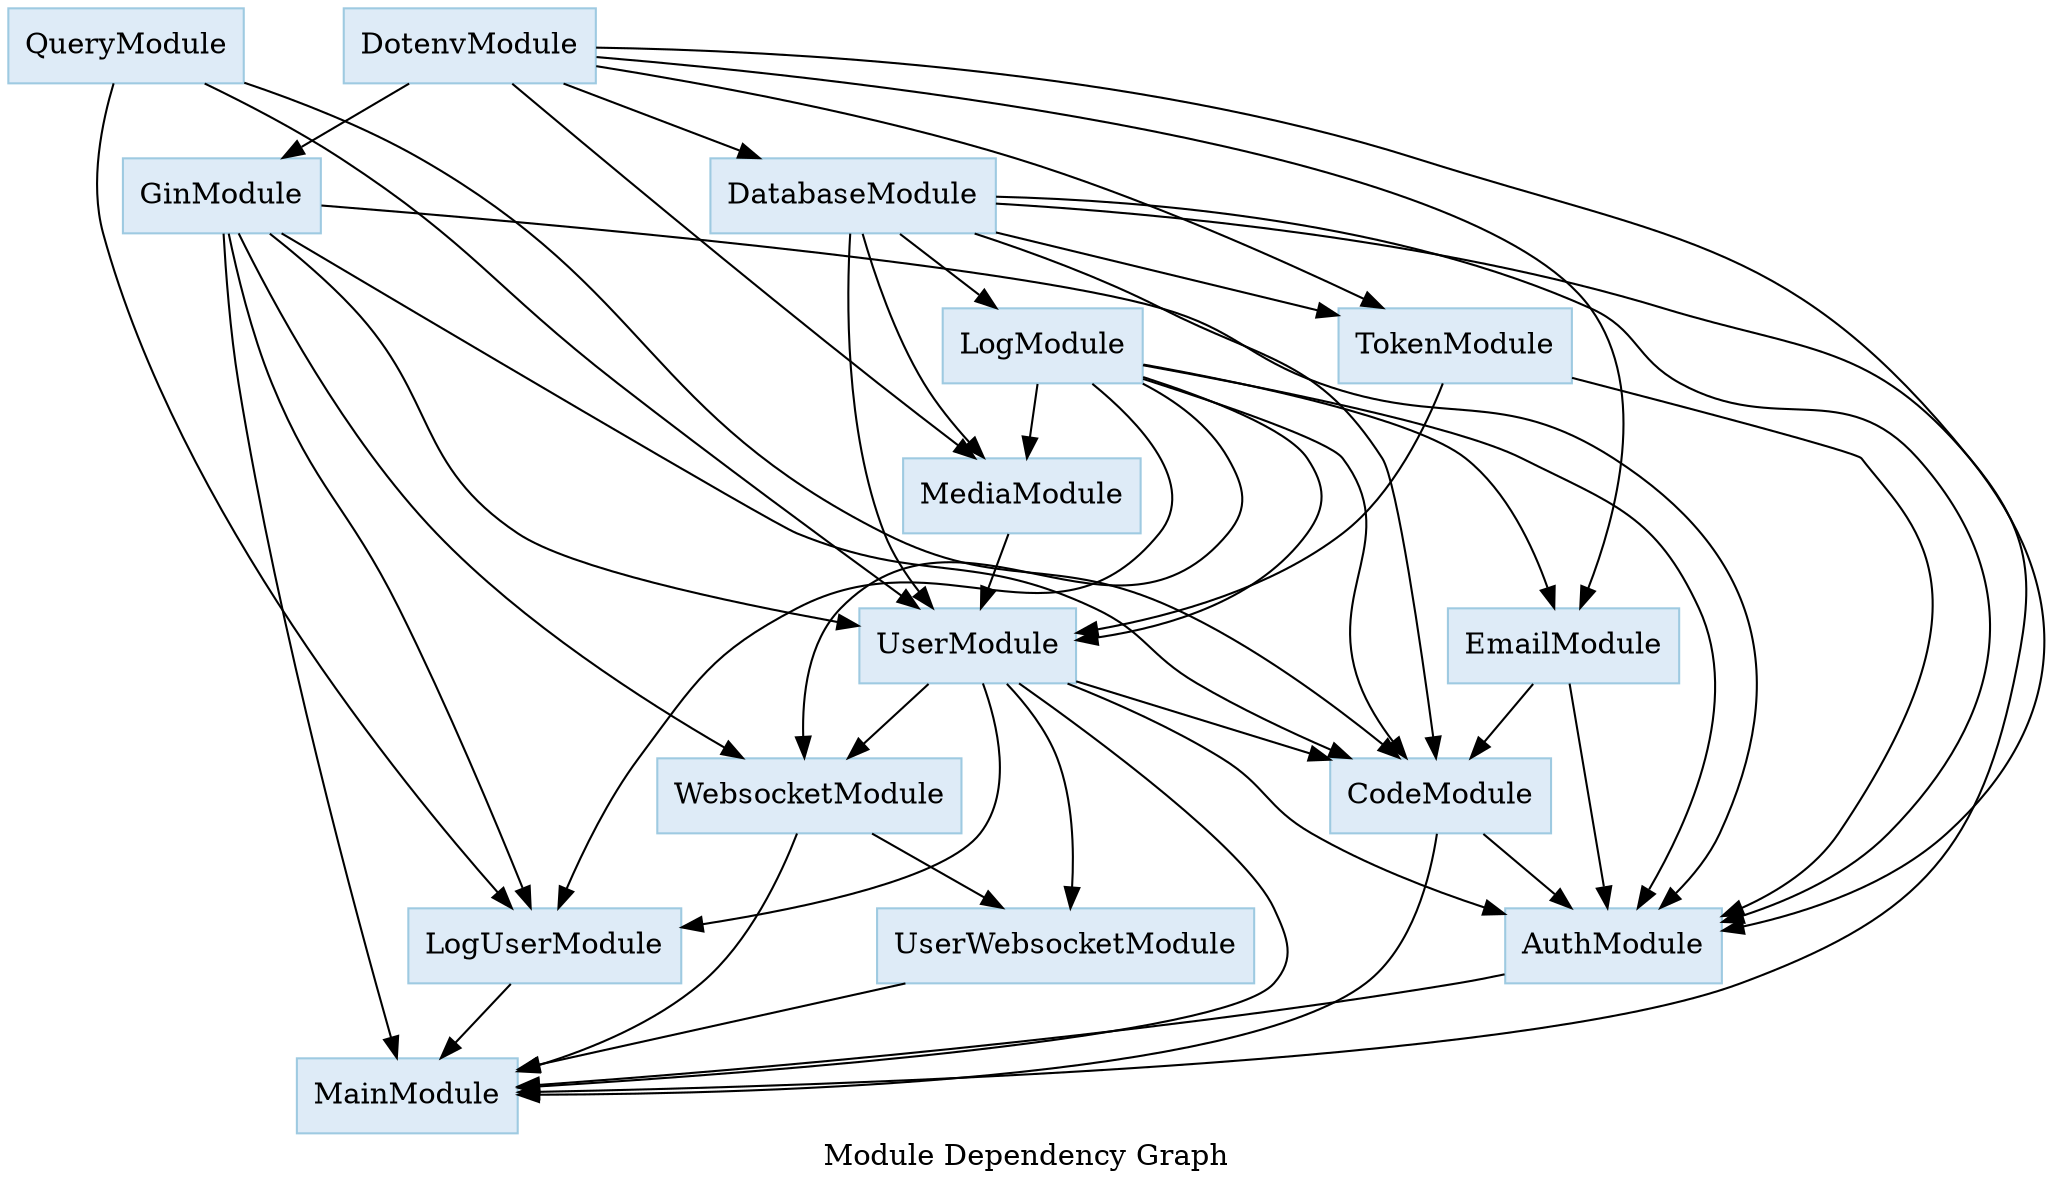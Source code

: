 strict digraph {

	label="Module Dependency Graph";


	"UserWebsocketModule" [ color="2", colorscheme="blues3", fillcolor="1", group="0", shape="box", style="filled",  weight=0 ];

	"UserWebsocketModule" -> "MainModule" [  weight=0 ];

	"UserModule" [ color="2", colorscheme="blues3", fillcolor="1", group="0", shape="box", style="filled",  weight=0 ];

	"UserModule" -> "LogUserModule" [  weight=0 ];

	"UserModule" -> "UserWebsocketModule" [  weight=0 ];

	"UserModule" -> "WebsocketModule" [  weight=0 ];

	"UserModule" -> "CodeModule" [  weight=0 ];

	"UserModule" -> "MainModule" [  weight=0 ];

	"UserModule" -> "AuthModule" [  weight=0 ];

	"GinModule" [ color="2", colorscheme="blues3", fillcolor="1", group="0", shape="box", style="filled",  weight=0 ];

	"GinModule" -> "WebsocketModule" [  weight=0 ];

	"GinModule" -> "CodeModule" [  weight=0 ];

	"GinModule" -> "MainModule" [  weight=0 ];

	"GinModule" -> "AuthModule" [  weight=0 ];

	"GinModule" -> "LogUserModule" [  weight=0 ];

	"GinModule" -> "UserModule" [  weight=0 ];

	"DotenvModule" [ color="2", colorscheme="blues3", fillcolor="1", group="0", shape="box", style="filled",  weight=0 ];

	"DotenvModule" -> "GinModule" [  weight=0 ];

	"DotenvModule" -> "DatabaseModule" [  weight=0 ];

	"DotenvModule" -> "TokenModule" [  weight=0 ];

	"DotenvModule" -> "MediaModule" [  weight=0 ];

	"DotenvModule" -> "EmailModule" [  weight=0 ];

	"DotenvModule" -> "AuthModule" [  weight=0 ];

	"MediaModule" [ color="2", colorscheme="blues3", fillcolor="1", group="0", shape="box", style="filled",  weight=0 ];

	"MediaModule" -> "UserModule" [  weight=0 ];

	"DatabaseModule" [ color="2", colorscheme="blues3", fillcolor="1", group="0", shape="box", style="filled",  weight=0 ];

	"DatabaseModule" -> "LogModule" [  weight=0 ];

	"DatabaseModule" -> "TokenModule" [  weight=0 ];

	"DatabaseModule" -> "MediaModule" [  weight=0 ];

	"DatabaseModule" -> "CodeModule" [  weight=0 ];

	"DatabaseModule" -> "MainModule" [  weight=0 ];

	"DatabaseModule" -> "AuthModule" [  weight=0 ];

	"DatabaseModule" -> "UserModule" [  weight=0 ];

	"WebsocketModule" [ color="2", colorscheme="blues3", fillcolor="1", group="0", shape="box", style="filled",  weight=0 ];

	"WebsocketModule" -> "UserWebsocketModule" [  weight=0 ];

	"WebsocketModule" -> "MainModule" [  weight=0 ];

	"EmailModule" [ color="2", colorscheme="blues3", fillcolor="1", group="0", shape="box", style="filled",  weight=0 ];

	"EmailModule" -> "CodeModule" [  weight=0 ];

	"EmailModule" -> "AuthModule" [  weight=0 ];

	"CodeModule" [ color="2", colorscheme="blues3", fillcolor="1", group="0", shape="box", style="filled",  weight=0 ];

	"CodeModule" -> "AuthModule" [  weight=0 ];

	"CodeModule" -> "MainModule" [  weight=0 ];

	"LogModule" [ color="2", colorscheme="blues3", fillcolor="1", group="0", shape="box", style="filled",  weight=0 ];

	"LogModule" -> "CodeModule" [  weight=0 ];

	"LogModule" -> "EmailModule" [  weight=0 ];

	"LogModule" -> "AuthModule" [  weight=0 ];

	"LogModule" -> "LogUserModule" [  weight=0 ];

	"LogModule" -> "UserModule" [  weight=0 ];

	"LogModule" -> "MediaModule" [  weight=0 ];

	"LogModule" -> "WebsocketModule" [  weight=0 ];

	"LogUserModule" [ color="2", colorscheme="blues3", fillcolor="1", group="0", shape="box", style="filled",  weight=0 ];

	"LogUserModule" -> "MainModule" [  weight=0 ];

	"AuthModule" [ color="2", colorscheme="blues3", fillcolor="1", group="0", shape="box", style="filled",  weight=0 ];

	"AuthModule" -> "MainModule" [  weight=0 ];

	"QueryModule" [ color="2", colorscheme="blues3", fillcolor="1", group="0", shape="box", style="filled",  weight=0 ];

	"QueryModule" -> "CodeModule" [  weight=0 ];

	"QueryModule" -> "LogUserModule" [  weight=0 ];

	"QueryModule" -> "UserModule" [  weight=0 ];

	"TokenModule" [ color="2", colorscheme="blues3", fillcolor="1", group="0", shape="box", style="filled",  weight=0 ];

	"TokenModule" -> "UserModule" [  weight=0 ];

	"TokenModule" -> "AuthModule" [  weight=0 ];

	"MainModule" [ color="2", colorscheme="blues3", fillcolor="1", group="0", shape="box", style="filled",  weight=0 ];

}
